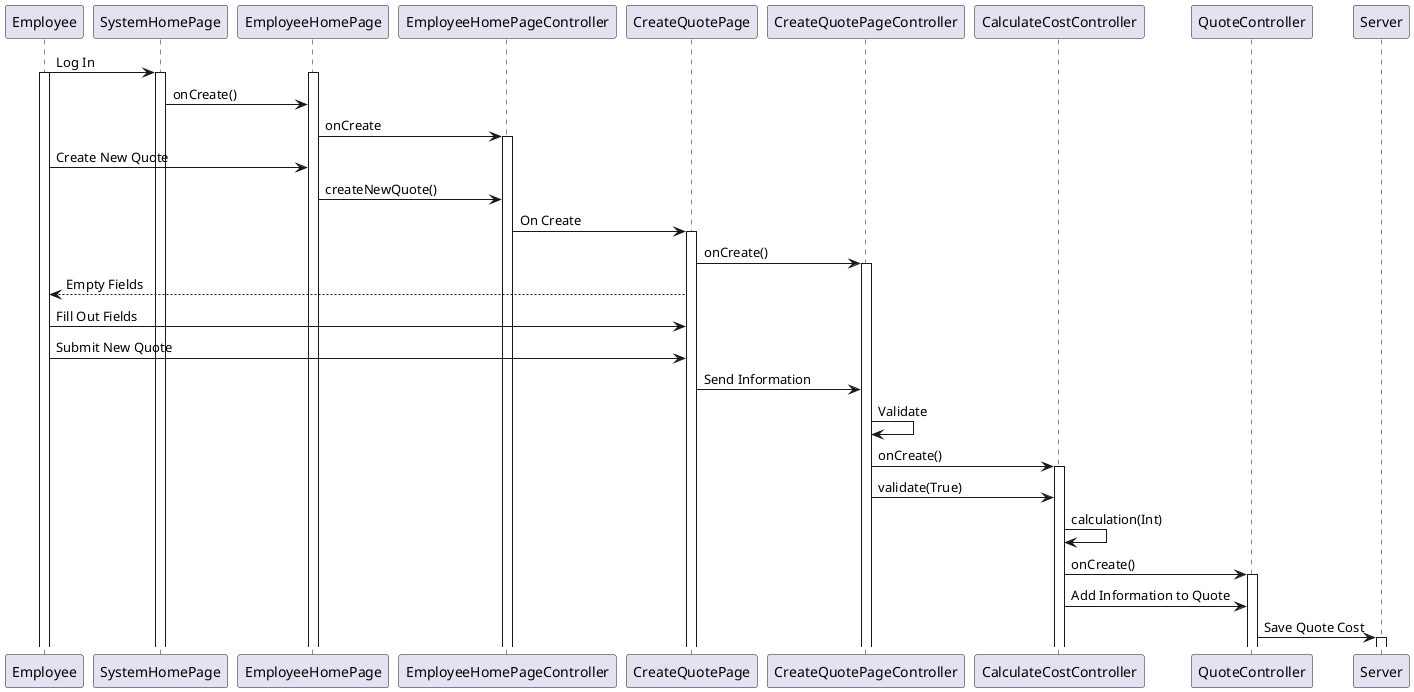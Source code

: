 @startuml
Employee -> SystemHomePage : Log In
activate Employee
activate SystemHomePage
activate EmployeeHomePage
SystemHomePage -> EmployeeHomePage  : onCreate()
EmployeeHomePage -> EmployeeHomePageController: onCreate
activate EmployeeHomePageController
Employee -> EmployeeHomePage : Create New Quote
EmployeeHomePage -> EmployeeHomePageController : createNewQuote()
EmployeeHomePageController -> CreateQuotePage : On Create
activate CreateQuotePage
CreateQuotePage -> CreateQuotePageController : onCreate()
activate CreateQuotePageController
CreateQuotePage --> Employee : Empty Fields
Employee -> CreateQuotePage : Fill Out Fields
Employee -> CreateQuotePage : Submit New Quote
CreateQuotePage -> CreateQuotePageController : Send Information
CreateQuotePageController -> CreateQuotePageController : Validate
CreateQuotePageController -> CalculateCostController : onCreate()
activate CalculateCostController
CreateQuotePageController -> CalculateCostController : validate(True)
CalculateCostController -> CalculateCostController : calculation(Int)
CalculateCostController -> QuoteController : onCreate()
activate QuoteController
CalculateCostController -> QuoteController : Add Information to Quote
QuoteController -> Server : Save Quote Cost
activate Server
@enduml